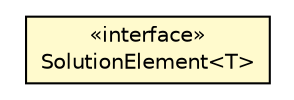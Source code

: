 #!/usr/local/bin/dot
#
# Class diagram 
# Generated by UMLGraph version 5.2 (http://www.umlgraph.org/)
#

digraph G {
	edge [fontname="Helvetica",fontsize=10,labelfontname="Helvetica",labelfontsize=10];
	node [fontname="Helvetica",fontsize=10,shape=plaintext];
	nodesep=0.25;
	ranksep=0.5;
	// it.unica.foresee.datasets.interfaces.SolutionElement<T>
	c1564 [label=<<table title="it.unica.foresee.datasets.interfaces.SolutionElement" border="0" cellborder="1" cellspacing="0" cellpadding="2" port="p" bgcolor="lemonChiffon" href="./SolutionElement.html">
		<tr><td><table border="0" cellspacing="0" cellpadding="1">
<tr><td align="center" balign="center"> &#171;interface&#187; </td></tr>
<tr><td align="center" balign="center"> SolutionElement&lt;T&gt; </td></tr>
		</table></td></tr>
		</table>>, fontname="Helvetica", fontcolor="black", fontsize=10.0];
}

